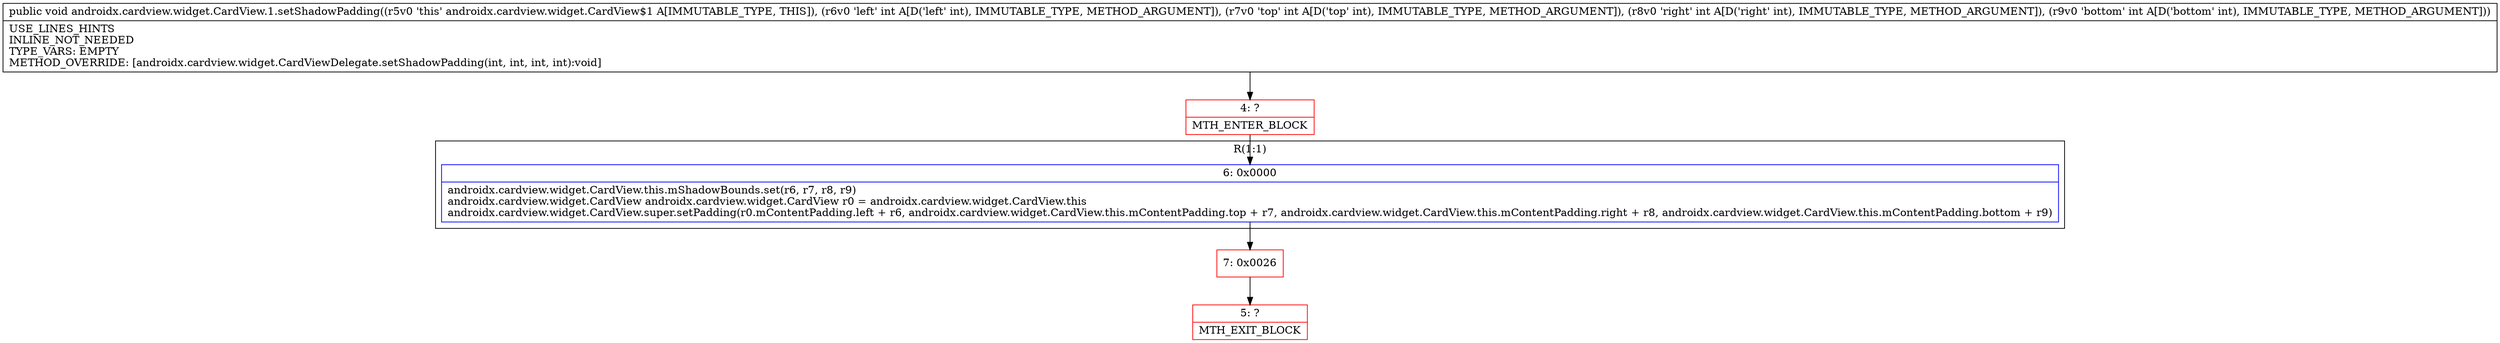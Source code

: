 digraph "CFG forandroidx.cardview.widget.CardView.1.setShadowPadding(IIII)V" {
subgraph cluster_Region_1525459964 {
label = "R(1:1)";
node [shape=record,color=blue];
Node_6 [shape=record,label="{6\:\ 0x0000|androidx.cardview.widget.CardView.this.mShadowBounds.set(r6, r7, r8, r9)\landroidx.cardview.widget.CardView androidx.cardview.widget.CardView r0 = androidx.cardview.widget.CardView.this\landroidx.cardview.widget.CardView.super.setPadding(r0.mContentPadding.left + r6, androidx.cardview.widget.CardView.this.mContentPadding.top + r7, androidx.cardview.widget.CardView.this.mContentPadding.right + r8, androidx.cardview.widget.CardView.this.mContentPadding.bottom + r9)\l}"];
}
Node_4 [shape=record,color=red,label="{4\:\ ?|MTH_ENTER_BLOCK\l}"];
Node_7 [shape=record,color=red,label="{7\:\ 0x0026}"];
Node_5 [shape=record,color=red,label="{5\:\ ?|MTH_EXIT_BLOCK\l}"];
MethodNode[shape=record,label="{public void androidx.cardview.widget.CardView.1.setShadowPadding((r5v0 'this' androidx.cardview.widget.CardView$1 A[IMMUTABLE_TYPE, THIS]), (r6v0 'left' int A[D('left' int), IMMUTABLE_TYPE, METHOD_ARGUMENT]), (r7v0 'top' int A[D('top' int), IMMUTABLE_TYPE, METHOD_ARGUMENT]), (r8v0 'right' int A[D('right' int), IMMUTABLE_TYPE, METHOD_ARGUMENT]), (r9v0 'bottom' int A[D('bottom' int), IMMUTABLE_TYPE, METHOD_ARGUMENT]))  | USE_LINES_HINTS\lINLINE_NOT_NEEDED\lTYPE_VARS: EMPTY\lMETHOD_OVERRIDE: [androidx.cardview.widget.CardViewDelegate.setShadowPadding(int, int, int, int):void]\l}"];
MethodNode -> Node_4;Node_6 -> Node_7;
Node_4 -> Node_6;
Node_7 -> Node_5;
}

